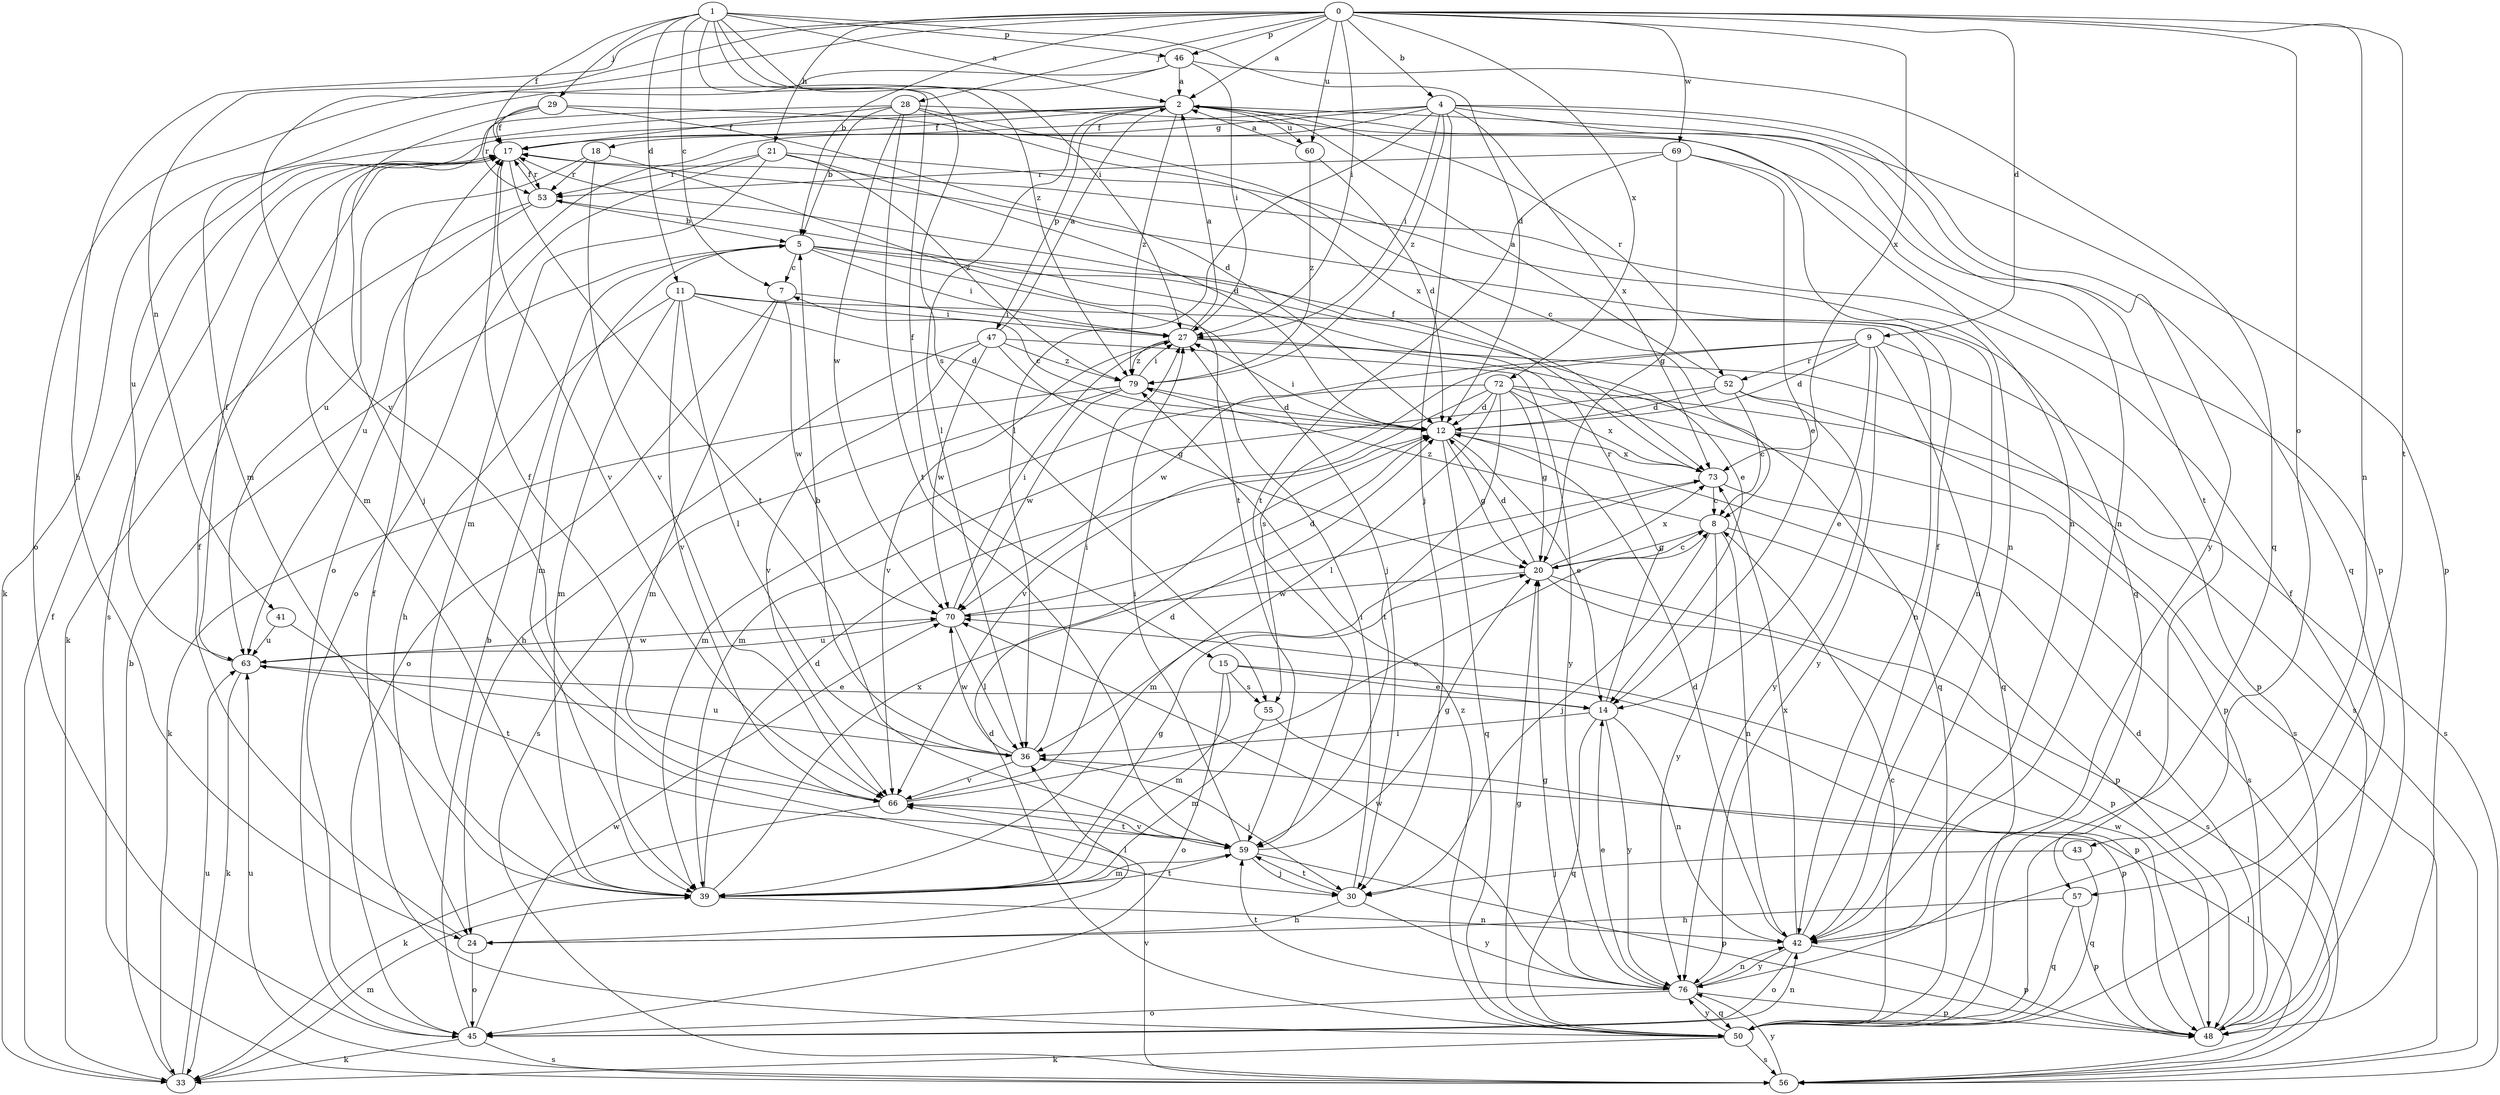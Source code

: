 strict digraph  {
0;
1;
2;
4;
5;
7;
8;
9;
11;
12;
14;
15;
17;
18;
20;
21;
24;
27;
28;
29;
30;
33;
36;
39;
41;
42;
43;
45;
46;
47;
48;
50;
52;
53;
55;
56;
57;
59;
60;
63;
66;
69;
70;
72;
73;
76;
79;
0 -> 2  [label=a];
0 -> 4  [label=b];
0 -> 5  [label=b];
0 -> 9  [label=d];
0 -> 21  [label=h];
0 -> 24  [label=h];
0 -> 27  [label=i];
0 -> 28  [label=j];
0 -> 41  [label=n];
0 -> 42  [label=n];
0 -> 43  [label=o];
0 -> 46  [label=p];
0 -> 57  [label=t];
0 -> 60  [label=u];
0 -> 66  [label=v];
0 -> 69  [label=w];
0 -> 72  [label=x];
0 -> 73  [label=x];
1 -> 2  [label=a];
1 -> 7  [label=c];
1 -> 11  [label=d];
1 -> 12  [label=d];
1 -> 15  [label=f];
1 -> 17  [label=f];
1 -> 27  [label=i];
1 -> 29  [label=j];
1 -> 46  [label=p];
1 -> 55  [label=s];
1 -> 79  [label=z];
2 -> 17  [label=f];
2 -> 33  [label=k];
2 -> 36  [label=l];
2 -> 47  [label=p];
2 -> 48  [label=p];
2 -> 52  [label=r];
2 -> 57  [label=t];
2 -> 60  [label=u];
2 -> 63  [label=u];
2 -> 79  [label=z];
4 -> 17  [label=f];
4 -> 18  [label=g];
4 -> 27  [label=i];
4 -> 30  [label=j];
4 -> 36  [label=l];
4 -> 42  [label=n];
4 -> 45  [label=o];
4 -> 50  [label=q];
4 -> 73  [label=x];
4 -> 76  [label=y];
4 -> 79  [label=z];
5 -> 7  [label=c];
5 -> 14  [label=e];
5 -> 27  [label=i];
5 -> 30  [label=j];
5 -> 39  [label=m];
5 -> 42  [label=n];
7 -> 27  [label=i];
7 -> 39  [label=m];
7 -> 45  [label=o];
7 -> 70  [label=w];
8 -> 20  [label=g];
8 -> 30  [label=j];
8 -> 42  [label=n];
8 -> 48  [label=p];
8 -> 76  [label=y];
8 -> 79  [label=z];
9 -> 12  [label=d];
9 -> 14  [label=e];
9 -> 48  [label=p];
9 -> 50  [label=q];
9 -> 52  [label=r];
9 -> 55  [label=s];
9 -> 70  [label=w];
9 -> 76  [label=y];
11 -> 12  [label=d];
11 -> 24  [label=h];
11 -> 27  [label=i];
11 -> 36  [label=l];
11 -> 39  [label=m];
11 -> 42  [label=n];
11 -> 66  [label=v];
12 -> 7  [label=c];
12 -> 14  [label=e];
12 -> 20  [label=g];
12 -> 27  [label=i];
12 -> 50  [label=q];
12 -> 73  [label=x];
14 -> 36  [label=l];
14 -> 42  [label=n];
14 -> 50  [label=q];
14 -> 53  [label=r];
14 -> 76  [label=y];
15 -> 14  [label=e];
15 -> 39  [label=m];
15 -> 45  [label=o];
15 -> 48  [label=p];
15 -> 55  [label=s];
17 -> 53  [label=r];
17 -> 56  [label=s];
17 -> 59  [label=t];
17 -> 66  [label=v];
18 -> 53  [label=r];
18 -> 59  [label=t];
18 -> 63  [label=u];
18 -> 66  [label=v];
20 -> 8  [label=c];
20 -> 12  [label=d];
20 -> 48  [label=p];
20 -> 56  [label=s];
20 -> 70  [label=w];
20 -> 73  [label=x];
21 -> 12  [label=d];
21 -> 39  [label=m];
21 -> 45  [label=o];
21 -> 50  [label=q];
21 -> 53  [label=r];
21 -> 79  [label=z];
24 -> 17  [label=f];
24 -> 36  [label=l];
24 -> 45  [label=o];
27 -> 2  [label=a];
27 -> 50  [label=q];
27 -> 56  [label=s];
27 -> 66  [label=v];
27 -> 79  [label=z];
28 -> 5  [label=b];
28 -> 8  [label=c];
28 -> 17  [label=f];
28 -> 39  [label=m];
28 -> 42  [label=n];
28 -> 59  [label=t];
28 -> 70  [label=w];
28 -> 73  [label=x];
29 -> 12  [label=d];
29 -> 17  [label=f];
29 -> 30  [label=j];
29 -> 48  [label=p];
29 -> 53  [label=r];
30 -> 24  [label=h];
30 -> 27  [label=i];
30 -> 59  [label=t];
30 -> 76  [label=y];
33 -> 5  [label=b];
33 -> 17  [label=f];
33 -> 39  [label=m];
33 -> 63  [label=u];
36 -> 5  [label=b];
36 -> 27  [label=i];
36 -> 30  [label=j];
36 -> 63  [label=u];
36 -> 66  [label=v];
36 -> 70  [label=w];
39 -> 12  [label=d];
39 -> 20  [label=g];
39 -> 42  [label=n];
39 -> 59  [label=t];
39 -> 73  [label=x];
41 -> 59  [label=t];
41 -> 63  [label=u];
42 -> 12  [label=d];
42 -> 17  [label=f];
42 -> 45  [label=o];
42 -> 48  [label=p];
42 -> 73  [label=x];
42 -> 76  [label=y];
43 -> 30  [label=j];
43 -> 50  [label=q];
45 -> 5  [label=b];
45 -> 33  [label=k];
45 -> 42  [label=n];
45 -> 56  [label=s];
45 -> 70  [label=w];
46 -> 2  [label=a];
46 -> 27  [label=i];
46 -> 39  [label=m];
46 -> 45  [label=o];
46 -> 50  [label=q];
47 -> 2  [label=a];
47 -> 20  [label=g];
47 -> 24  [label=h];
47 -> 66  [label=v];
47 -> 70  [label=w];
47 -> 76  [label=y];
47 -> 79  [label=z];
48 -> 12  [label=d];
48 -> 17  [label=f];
48 -> 70  [label=w];
50 -> 8  [label=c];
50 -> 12  [label=d];
50 -> 17  [label=f];
50 -> 20  [label=g];
50 -> 33  [label=k];
50 -> 56  [label=s];
50 -> 76  [label=y];
50 -> 79  [label=z];
52 -> 2  [label=a];
52 -> 8  [label=c];
52 -> 12  [label=d];
52 -> 39  [label=m];
52 -> 56  [label=s];
52 -> 76  [label=y];
53 -> 5  [label=b];
53 -> 17  [label=f];
53 -> 33  [label=k];
53 -> 63  [label=u];
55 -> 39  [label=m];
55 -> 48  [label=p];
56 -> 36  [label=l];
56 -> 63  [label=u];
56 -> 66  [label=v];
56 -> 76  [label=y];
57 -> 24  [label=h];
57 -> 48  [label=p];
57 -> 50  [label=q];
59 -> 20  [label=g];
59 -> 27  [label=i];
59 -> 30  [label=j];
59 -> 39  [label=m];
59 -> 48  [label=p];
59 -> 66  [label=v];
60 -> 2  [label=a];
60 -> 12  [label=d];
60 -> 79  [label=z];
63 -> 14  [label=e];
63 -> 17  [label=f];
63 -> 33  [label=k];
63 -> 70  [label=w];
66 -> 8  [label=c];
66 -> 12  [label=d];
66 -> 17  [label=f];
66 -> 33  [label=k];
66 -> 59  [label=t];
69 -> 14  [label=e];
69 -> 20  [label=g];
69 -> 42  [label=n];
69 -> 53  [label=r];
69 -> 59  [label=t];
70 -> 12  [label=d];
70 -> 27  [label=i];
70 -> 36  [label=l];
70 -> 63  [label=u];
72 -> 12  [label=d];
72 -> 20  [label=g];
72 -> 36  [label=l];
72 -> 39  [label=m];
72 -> 48  [label=p];
72 -> 56  [label=s];
72 -> 59  [label=t];
72 -> 66  [label=v];
72 -> 73  [label=x];
73 -> 8  [label=c];
73 -> 17  [label=f];
73 -> 39  [label=m];
73 -> 56  [label=s];
76 -> 14  [label=e];
76 -> 20  [label=g];
76 -> 42  [label=n];
76 -> 45  [label=o];
76 -> 48  [label=p];
76 -> 50  [label=q];
76 -> 59  [label=t];
76 -> 70  [label=w];
79 -> 12  [label=d];
79 -> 27  [label=i];
79 -> 33  [label=k];
79 -> 56  [label=s];
79 -> 70  [label=w];
}
